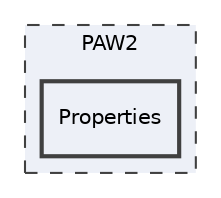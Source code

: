 digraph "PAW2/Properties"
{
 // LATEX_PDF_SIZE
  edge [fontname="Helvetica",fontsize="10",labelfontname="Helvetica",labelfontsize="10"];
  node [fontname="Helvetica",fontsize="10",shape=record];
  compound=true
  subgraph clusterdir_d279ba41ec60a4c70f0bdcb0b40940e8 {
    graph [ bgcolor="#edf0f7", pencolor="grey25", style="filled,dashed,", label="PAW2", fontname="Helvetica", fontsize="10", URL="dir_d279ba41ec60a4c70f0bdcb0b40940e8.html"]
  dir_4f85c1965057fe6be2a4fa6590c1b3b1 [shape=box, label="Properties", style="filled,bold,", fillcolor="#edf0f7", color="grey25", URL="dir_4f85c1965057fe6be2a4fa6590c1b3b1.html"];
  }
}
